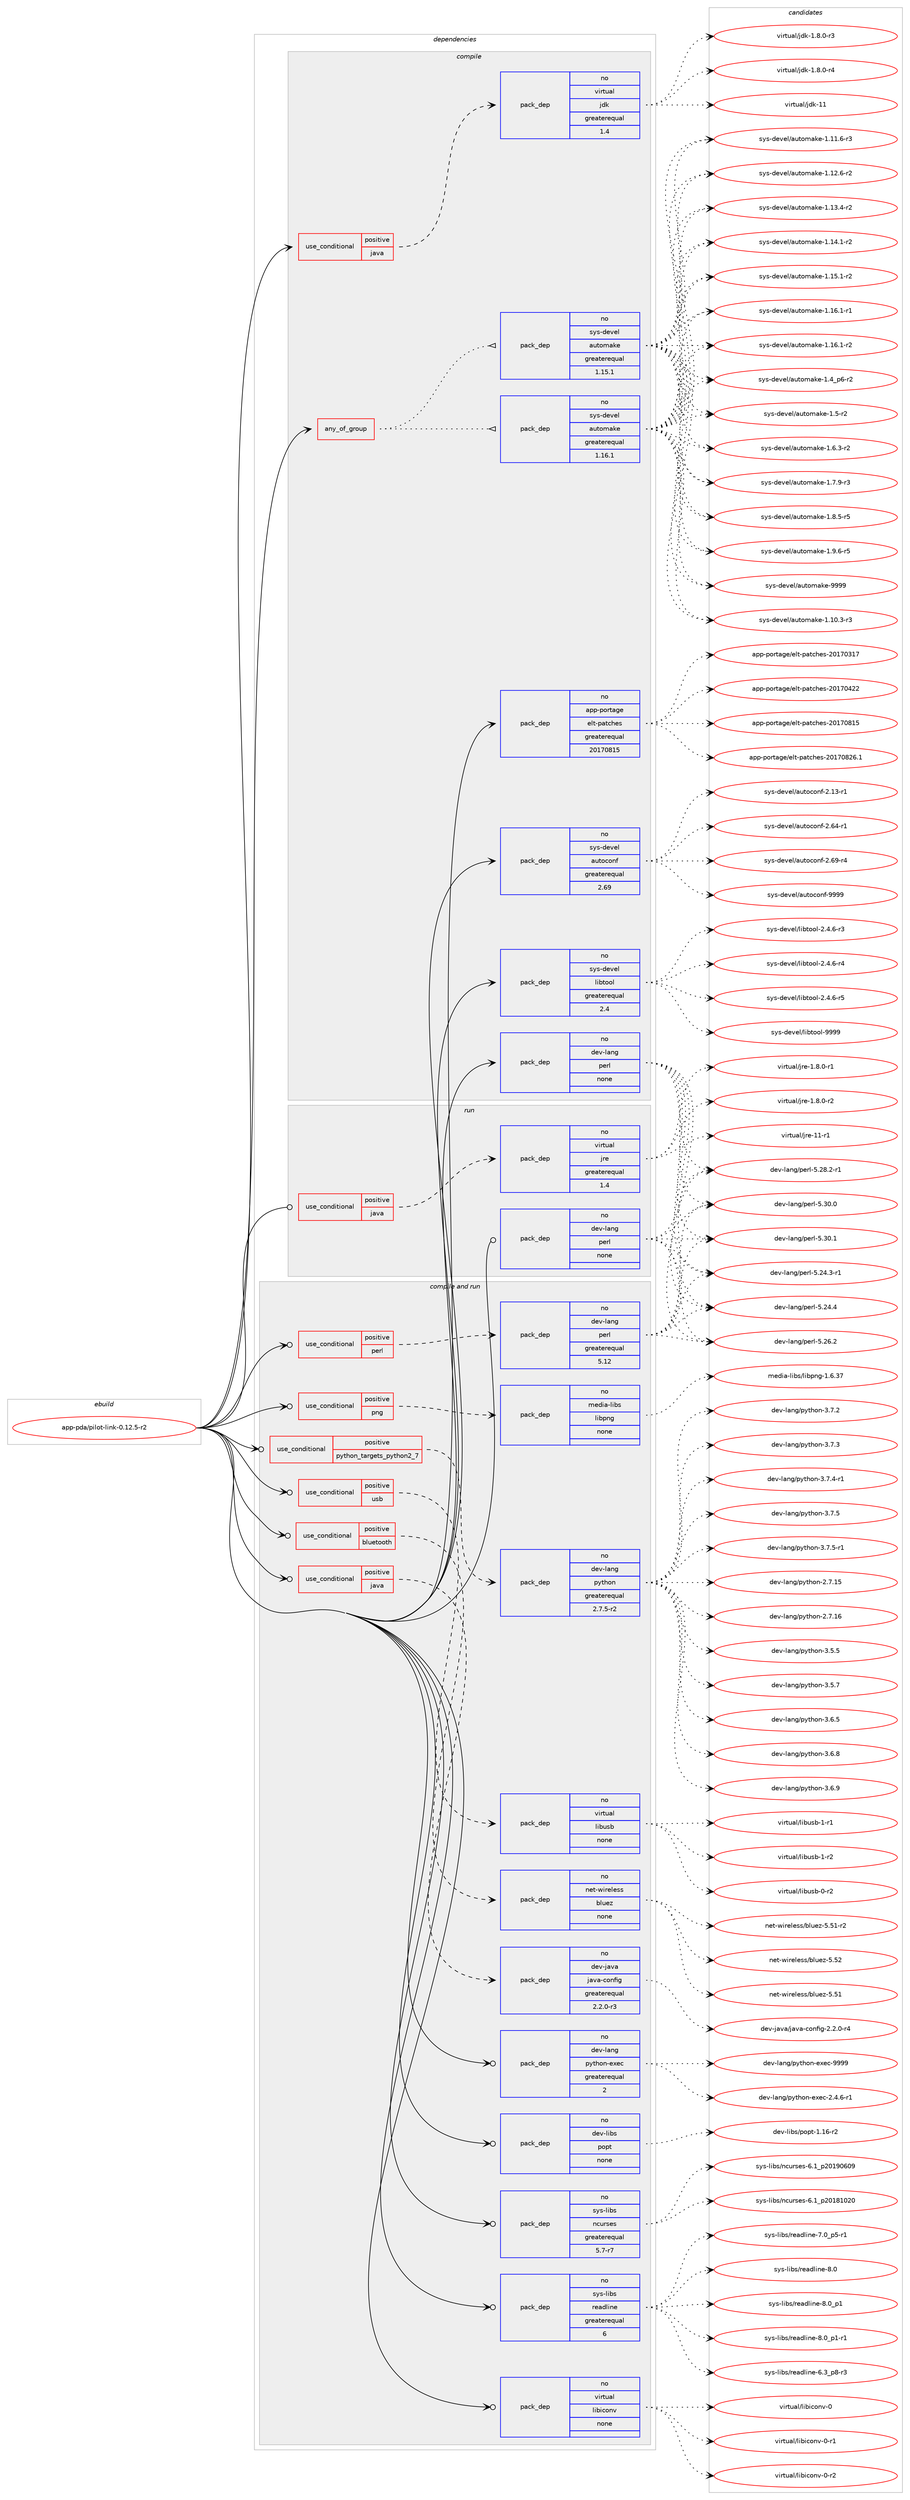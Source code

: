digraph prolog {

# *************
# Graph options
# *************

newrank=true;
concentrate=true;
compound=true;
graph [rankdir=LR,fontname=Helvetica,fontsize=10,ranksep=1.5];#, ranksep=2.5, nodesep=0.2];
edge  [arrowhead=vee];
node  [fontname=Helvetica,fontsize=10];

# **********
# The ebuild
# **********

subgraph cluster_leftcol {
color=gray;
rank=same;
label=<<i>ebuild</i>>;
id [label="app-pda/pilot-link-0.12.5-r2", color=red, width=4, href="../app-pda/pilot-link-0.12.5-r2.svg"];
}

# ****************
# The dependencies
# ****************

subgraph cluster_midcol {
color=gray;
label=<<i>dependencies</i>>;
subgraph cluster_compile {
fillcolor="#eeeeee";
style=filled;
label=<<i>compile</i>>;
subgraph any8810 {
dependency504803 [label=<<TABLE BORDER="0" CELLBORDER="1" CELLSPACING="0" CELLPADDING="4"><TR><TD CELLPADDING="10">any_of_group</TD></TR></TABLE>>, shape=none, color=red];subgraph pack375341 {
dependency504804 [label=<<TABLE BORDER="0" CELLBORDER="1" CELLSPACING="0" CELLPADDING="4" WIDTH="220"><TR><TD ROWSPAN="6" CELLPADDING="30">pack_dep</TD></TR><TR><TD WIDTH="110">no</TD></TR><TR><TD>sys-devel</TD></TR><TR><TD>automake</TD></TR><TR><TD>greaterequal</TD></TR><TR><TD>1.16.1</TD></TR></TABLE>>, shape=none, color=blue];
}
dependency504803:e -> dependency504804:w [weight=20,style="dotted",arrowhead="oinv"];
subgraph pack375342 {
dependency504805 [label=<<TABLE BORDER="0" CELLBORDER="1" CELLSPACING="0" CELLPADDING="4" WIDTH="220"><TR><TD ROWSPAN="6" CELLPADDING="30">pack_dep</TD></TR><TR><TD WIDTH="110">no</TD></TR><TR><TD>sys-devel</TD></TR><TR><TD>automake</TD></TR><TR><TD>greaterequal</TD></TR><TR><TD>1.15.1</TD></TR></TABLE>>, shape=none, color=blue];
}
dependency504803:e -> dependency504805:w [weight=20,style="dotted",arrowhead="oinv"];
}
id:e -> dependency504803:w [weight=20,style="solid",arrowhead="vee"];
subgraph cond120336 {
dependency504806 [label=<<TABLE BORDER="0" CELLBORDER="1" CELLSPACING="0" CELLPADDING="4"><TR><TD ROWSPAN="3" CELLPADDING="10">use_conditional</TD></TR><TR><TD>positive</TD></TR><TR><TD>java</TD></TR></TABLE>>, shape=none, color=red];
subgraph pack375343 {
dependency504807 [label=<<TABLE BORDER="0" CELLBORDER="1" CELLSPACING="0" CELLPADDING="4" WIDTH="220"><TR><TD ROWSPAN="6" CELLPADDING="30">pack_dep</TD></TR><TR><TD WIDTH="110">no</TD></TR><TR><TD>virtual</TD></TR><TR><TD>jdk</TD></TR><TR><TD>greaterequal</TD></TR><TR><TD>1.4</TD></TR></TABLE>>, shape=none, color=blue];
}
dependency504806:e -> dependency504807:w [weight=20,style="dashed",arrowhead="vee"];
}
id:e -> dependency504806:w [weight=20,style="solid",arrowhead="vee"];
subgraph pack375344 {
dependency504808 [label=<<TABLE BORDER="0" CELLBORDER="1" CELLSPACING="0" CELLPADDING="4" WIDTH="220"><TR><TD ROWSPAN="6" CELLPADDING="30">pack_dep</TD></TR><TR><TD WIDTH="110">no</TD></TR><TR><TD>app-portage</TD></TR><TR><TD>elt-patches</TD></TR><TR><TD>greaterequal</TD></TR><TR><TD>20170815</TD></TR></TABLE>>, shape=none, color=blue];
}
id:e -> dependency504808:w [weight=20,style="solid",arrowhead="vee"];
subgraph pack375345 {
dependency504809 [label=<<TABLE BORDER="0" CELLBORDER="1" CELLSPACING="0" CELLPADDING="4" WIDTH="220"><TR><TD ROWSPAN="6" CELLPADDING="30">pack_dep</TD></TR><TR><TD WIDTH="110">no</TD></TR><TR><TD>dev-lang</TD></TR><TR><TD>perl</TD></TR><TR><TD>none</TD></TR><TR><TD></TD></TR></TABLE>>, shape=none, color=blue];
}
id:e -> dependency504809:w [weight=20,style="solid",arrowhead="vee"];
subgraph pack375346 {
dependency504810 [label=<<TABLE BORDER="0" CELLBORDER="1" CELLSPACING="0" CELLPADDING="4" WIDTH="220"><TR><TD ROWSPAN="6" CELLPADDING="30">pack_dep</TD></TR><TR><TD WIDTH="110">no</TD></TR><TR><TD>sys-devel</TD></TR><TR><TD>autoconf</TD></TR><TR><TD>greaterequal</TD></TR><TR><TD>2.69</TD></TR></TABLE>>, shape=none, color=blue];
}
id:e -> dependency504810:w [weight=20,style="solid",arrowhead="vee"];
subgraph pack375347 {
dependency504811 [label=<<TABLE BORDER="0" CELLBORDER="1" CELLSPACING="0" CELLPADDING="4" WIDTH="220"><TR><TD ROWSPAN="6" CELLPADDING="30">pack_dep</TD></TR><TR><TD WIDTH="110">no</TD></TR><TR><TD>sys-devel</TD></TR><TR><TD>libtool</TD></TR><TR><TD>greaterequal</TD></TR><TR><TD>2.4</TD></TR></TABLE>>, shape=none, color=blue];
}
id:e -> dependency504811:w [weight=20,style="solid",arrowhead="vee"];
}
subgraph cluster_compileandrun {
fillcolor="#eeeeee";
style=filled;
label=<<i>compile and run</i>>;
subgraph cond120337 {
dependency504812 [label=<<TABLE BORDER="0" CELLBORDER="1" CELLSPACING="0" CELLPADDING="4"><TR><TD ROWSPAN="3" CELLPADDING="10">use_conditional</TD></TR><TR><TD>positive</TD></TR><TR><TD>bluetooth</TD></TR></TABLE>>, shape=none, color=red];
subgraph pack375348 {
dependency504813 [label=<<TABLE BORDER="0" CELLBORDER="1" CELLSPACING="0" CELLPADDING="4" WIDTH="220"><TR><TD ROWSPAN="6" CELLPADDING="30">pack_dep</TD></TR><TR><TD WIDTH="110">no</TD></TR><TR><TD>net-wireless</TD></TR><TR><TD>bluez</TD></TR><TR><TD>none</TD></TR><TR><TD></TD></TR></TABLE>>, shape=none, color=blue];
}
dependency504812:e -> dependency504813:w [weight=20,style="dashed",arrowhead="vee"];
}
id:e -> dependency504812:w [weight=20,style="solid",arrowhead="odotvee"];
subgraph cond120338 {
dependency504814 [label=<<TABLE BORDER="0" CELLBORDER="1" CELLSPACING="0" CELLPADDING="4"><TR><TD ROWSPAN="3" CELLPADDING="10">use_conditional</TD></TR><TR><TD>positive</TD></TR><TR><TD>java</TD></TR></TABLE>>, shape=none, color=red];
subgraph pack375349 {
dependency504815 [label=<<TABLE BORDER="0" CELLBORDER="1" CELLSPACING="0" CELLPADDING="4" WIDTH="220"><TR><TD ROWSPAN="6" CELLPADDING="30">pack_dep</TD></TR><TR><TD WIDTH="110">no</TD></TR><TR><TD>dev-java</TD></TR><TR><TD>java-config</TD></TR><TR><TD>greaterequal</TD></TR><TR><TD>2.2.0-r3</TD></TR></TABLE>>, shape=none, color=blue];
}
dependency504814:e -> dependency504815:w [weight=20,style="dashed",arrowhead="vee"];
}
id:e -> dependency504814:w [weight=20,style="solid",arrowhead="odotvee"];
subgraph cond120339 {
dependency504816 [label=<<TABLE BORDER="0" CELLBORDER="1" CELLSPACING="0" CELLPADDING="4"><TR><TD ROWSPAN="3" CELLPADDING="10">use_conditional</TD></TR><TR><TD>positive</TD></TR><TR><TD>perl</TD></TR></TABLE>>, shape=none, color=red];
subgraph pack375350 {
dependency504817 [label=<<TABLE BORDER="0" CELLBORDER="1" CELLSPACING="0" CELLPADDING="4" WIDTH="220"><TR><TD ROWSPAN="6" CELLPADDING="30">pack_dep</TD></TR><TR><TD WIDTH="110">no</TD></TR><TR><TD>dev-lang</TD></TR><TR><TD>perl</TD></TR><TR><TD>greaterequal</TD></TR><TR><TD>5.12</TD></TR></TABLE>>, shape=none, color=blue];
}
dependency504816:e -> dependency504817:w [weight=20,style="dashed",arrowhead="vee"];
}
id:e -> dependency504816:w [weight=20,style="solid",arrowhead="odotvee"];
subgraph cond120340 {
dependency504818 [label=<<TABLE BORDER="0" CELLBORDER="1" CELLSPACING="0" CELLPADDING="4"><TR><TD ROWSPAN="3" CELLPADDING="10">use_conditional</TD></TR><TR><TD>positive</TD></TR><TR><TD>png</TD></TR></TABLE>>, shape=none, color=red];
subgraph pack375351 {
dependency504819 [label=<<TABLE BORDER="0" CELLBORDER="1" CELLSPACING="0" CELLPADDING="4" WIDTH="220"><TR><TD ROWSPAN="6" CELLPADDING="30">pack_dep</TD></TR><TR><TD WIDTH="110">no</TD></TR><TR><TD>media-libs</TD></TR><TR><TD>libpng</TD></TR><TR><TD>none</TD></TR><TR><TD></TD></TR></TABLE>>, shape=none, color=blue];
}
dependency504818:e -> dependency504819:w [weight=20,style="dashed",arrowhead="vee"];
}
id:e -> dependency504818:w [weight=20,style="solid",arrowhead="odotvee"];
subgraph cond120341 {
dependency504820 [label=<<TABLE BORDER="0" CELLBORDER="1" CELLSPACING="0" CELLPADDING="4"><TR><TD ROWSPAN="3" CELLPADDING="10">use_conditional</TD></TR><TR><TD>positive</TD></TR><TR><TD>python_targets_python2_7</TD></TR></TABLE>>, shape=none, color=red];
subgraph pack375352 {
dependency504821 [label=<<TABLE BORDER="0" CELLBORDER="1" CELLSPACING="0" CELLPADDING="4" WIDTH="220"><TR><TD ROWSPAN="6" CELLPADDING="30">pack_dep</TD></TR><TR><TD WIDTH="110">no</TD></TR><TR><TD>dev-lang</TD></TR><TR><TD>python</TD></TR><TR><TD>greaterequal</TD></TR><TR><TD>2.7.5-r2</TD></TR></TABLE>>, shape=none, color=blue];
}
dependency504820:e -> dependency504821:w [weight=20,style="dashed",arrowhead="vee"];
}
id:e -> dependency504820:w [weight=20,style="solid",arrowhead="odotvee"];
subgraph cond120342 {
dependency504822 [label=<<TABLE BORDER="0" CELLBORDER="1" CELLSPACING="0" CELLPADDING="4"><TR><TD ROWSPAN="3" CELLPADDING="10">use_conditional</TD></TR><TR><TD>positive</TD></TR><TR><TD>usb</TD></TR></TABLE>>, shape=none, color=red];
subgraph pack375353 {
dependency504823 [label=<<TABLE BORDER="0" CELLBORDER="1" CELLSPACING="0" CELLPADDING="4" WIDTH="220"><TR><TD ROWSPAN="6" CELLPADDING="30">pack_dep</TD></TR><TR><TD WIDTH="110">no</TD></TR><TR><TD>virtual</TD></TR><TR><TD>libusb</TD></TR><TR><TD>none</TD></TR><TR><TD></TD></TR></TABLE>>, shape=none, color=blue];
}
dependency504822:e -> dependency504823:w [weight=20,style="dashed",arrowhead="vee"];
}
id:e -> dependency504822:w [weight=20,style="solid",arrowhead="odotvee"];
subgraph pack375354 {
dependency504824 [label=<<TABLE BORDER="0" CELLBORDER="1" CELLSPACING="0" CELLPADDING="4" WIDTH="220"><TR><TD ROWSPAN="6" CELLPADDING="30">pack_dep</TD></TR><TR><TD WIDTH="110">no</TD></TR><TR><TD>dev-lang</TD></TR><TR><TD>python-exec</TD></TR><TR><TD>greaterequal</TD></TR><TR><TD>2</TD></TR></TABLE>>, shape=none, color=blue];
}
id:e -> dependency504824:w [weight=20,style="solid",arrowhead="odotvee"];
subgraph pack375355 {
dependency504825 [label=<<TABLE BORDER="0" CELLBORDER="1" CELLSPACING="0" CELLPADDING="4" WIDTH="220"><TR><TD ROWSPAN="6" CELLPADDING="30">pack_dep</TD></TR><TR><TD WIDTH="110">no</TD></TR><TR><TD>dev-libs</TD></TR><TR><TD>popt</TD></TR><TR><TD>none</TD></TR><TR><TD></TD></TR></TABLE>>, shape=none, color=blue];
}
id:e -> dependency504825:w [weight=20,style="solid",arrowhead="odotvee"];
subgraph pack375356 {
dependency504826 [label=<<TABLE BORDER="0" CELLBORDER="1" CELLSPACING="0" CELLPADDING="4" WIDTH="220"><TR><TD ROWSPAN="6" CELLPADDING="30">pack_dep</TD></TR><TR><TD WIDTH="110">no</TD></TR><TR><TD>sys-libs</TD></TR><TR><TD>ncurses</TD></TR><TR><TD>greaterequal</TD></TR><TR><TD>5.7-r7</TD></TR></TABLE>>, shape=none, color=blue];
}
id:e -> dependency504826:w [weight=20,style="solid",arrowhead="odotvee"];
subgraph pack375357 {
dependency504827 [label=<<TABLE BORDER="0" CELLBORDER="1" CELLSPACING="0" CELLPADDING="4" WIDTH="220"><TR><TD ROWSPAN="6" CELLPADDING="30">pack_dep</TD></TR><TR><TD WIDTH="110">no</TD></TR><TR><TD>sys-libs</TD></TR><TR><TD>readline</TD></TR><TR><TD>greaterequal</TD></TR><TR><TD>6</TD></TR></TABLE>>, shape=none, color=blue];
}
id:e -> dependency504827:w [weight=20,style="solid",arrowhead="odotvee"];
subgraph pack375358 {
dependency504828 [label=<<TABLE BORDER="0" CELLBORDER="1" CELLSPACING="0" CELLPADDING="4" WIDTH="220"><TR><TD ROWSPAN="6" CELLPADDING="30">pack_dep</TD></TR><TR><TD WIDTH="110">no</TD></TR><TR><TD>virtual</TD></TR><TR><TD>libiconv</TD></TR><TR><TD>none</TD></TR><TR><TD></TD></TR></TABLE>>, shape=none, color=blue];
}
id:e -> dependency504828:w [weight=20,style="solid",arrowhead="odotvee"];
}
subgraph cluster_run {
fillcolor="#eeeeee";
style=filled;
label=<<i>run</i>>;
subgraph cond120343 {
dependency504829 [label=<<TABLE BORDER="0" CELLBORDER="1" CELLSPACING="0" CELLPADDING="4"><TR><TD ROWSPAN="3" CELLPADDING="10">use_conditional</TD></TR><TR><TD>positive</TD></TR><TR><TD>java</TD></TR></TABLE>>, shape=none, color=red];
subgraph pack375359 {
dependency504830 [label=<<TABLE BORDER="0" CELLBORDER="1" CELLSPACING="0" CELLPADDING="4" WIDTH="220"><TR><TD ROWSPAN="6" CELLPADDING="30">pack_dep</TD></TR><TR><TD WIDTH="110">no</TD></TR><TR><TD>virtual</TD></TR><TR><TD>jre</TD></TR><TR><TD>greaterequal</TD></TR><TR><TD>1.4</TD></TR></TABLE>>, shape=none, color=blue];
}
dependency504829:e -> dependency504830:w [weight=20,style="dashed",arrowhead="vee"];
}
id:e -> dependency504829:w [weight=20,style="solid",arrowhead="odot"];
subgraph pack375360 {
dependency504831 [label=<<TABLE BORDER="0" CELLBORDER="1" CELLSPACING="0" CELLPADDING="4" WIDTH="220"><TR><TD ROWSPAN="6" CELLPADDING="30">pack_dep</TD></TR><TR><TD WIDTH="110">no</TD></TR><TR><TD>dev-lang</TD></TR><TR><TD>perl</TD></TR><TR><TD>none</TD></TR><TR><TD></TD></TR></TABLE>>, shape=none, color=blue];
}
id:e -> dependency504831:w [weight=20,style="solid",arrowhead="odot"];
}
}

# **************
# The candidates
# **************

subgraph cluster_choices {
rank=same;
color=gray;
label=<<i>candidates</i>>;

subgraph choice375341 {
color=black;
nodesep=1;
choice11512111545100101118101108479711711611110997107101454946494846514511451 [label="sys-devel/automake-1.10.3-r3", color=red, width=4,href="../sys-devel/automake-1.10.3-r3.svg"];
choice11512111545100101118101108479711711611110997107101454946494946544511451 [label="sys-devel/automake-1.11.6-r3", color=red, width=4,href="../sys-devel/automake-1.11.6-r3.svg"];
choice11512111545100101118101108479711711611110997107101454946495046544511450 [label="sys-devel/automake-1.12.6-r2", color=red, width=4,href="../sys-devel/automake-1.12.6-r2.svg"];
choice11512111545100101118101108479711711611110997107101454946495146524511450 [label="sys-devel/automake-1.13.4-r2", color=red, width=4,href="../sys-devel/automake-1.13.4-r2.svg"];
choice11512111545100101118101108479711711611110997107101454946495246494511450 [label="sys-devel/automake-1.14.1-r2", color=red, width=4,href="../sys-devel/automake-1.14.1-r2.svg"];
choice11512111545100101118101108479711711611110997107101454946495346494511450 [label="sys-devel/automake-1.15.1-r2", color=red, width=4,href="../sys-devel/automake-1.15.1-r2.svg"];
choice11512111545100101118101108479711711611110997107101454946495446494511449 [label="sys-devel/automake-1.16.1-r1", color=red, width=4,href="../sys-devel/automake-1.16.1-r1.svg"];
choice11512111545100101118101108479711711611110997107101454946495446494511450 [label="sys-devel/automake-1.16.1-r2", color=red, width=4,href="../sys-devel/automake-1.16.1-r2.svg"];
choice115121115451001011181011084797117116111109971071014549465295112544511450 [label="sys-devel/automake-1.4_p6-r2", color=red, width=4,href="../sys-devel/automake-1.4_p6-r2.svg"];
choice11512111545100101118101108479711711611110997107101454946534511450 [label="sys-devel/automake-1.5-r2", color=red, width=4,href="../sys-devel/automake-1.5-r2.svg"];
choice115121115451001011181011084797117116111109971071014549465446514511450 [label="sys-devel/automake-1.6.3-r2", color=red, width=4,href="../sys-devel/automake-1.6.3-r2.svg"];
choice115121115451001011181011084797117116111109971071014549465546574511451 [label="sys-devel/automake-1.7.9-r3", color=red, width=4,href="../sys-devel/automake-1.7.9-r3.svg"];
choice115121115451001011181011084797117116111109971071014549465646534511453 [label="sys-devel/automake-1.8.5-r5", color=red, width=4,href="../sys-devel/automake-1.8.5-r5.svg"];
choice115121115451001011181011084797117116111109971071014549465746544511453 [label="sys-devel/automake-1.9.6-r5", color=red, width=4,href="../sys-devel/automake-1.9.6-r5.svg"];
choice115121115451001011181011084797117116111109971071014557575757 [label="sys-devel/automake-9999", color=red, width=4,href="../sys-devel/automake-9999.svg"];
dependency504804:e -> choice11512111545100101118101108479711711611110997107101454946494846514511451:w [style=dotted,weight="100"];
dependency504804:e -> choice11512111545100101118101108479711711611110997107101454946494946544511451:w [style=dotted,weight="100"];
dependency504804:e -> choice11512111545100101118101108479711711611110997107101454946495046544511450:w [style=dotted,weight="100"];
dependency504804:e -> choice11512111545100101118101108479711711611110997107101454946495146524511450:w [style=dotted,weight="100"];
dependency504804:e -> choice11512111545100101118101108479711711611110997107101454946495246494511450:w [style=dotted,weight="100"];
dependency504804:e -> choice11512111545100101118101108479711711611110997107101454946495346494511450:w [style=dotted,weight="100"];
dependency504804:e -> choice11512111545100101118101108479711711611110997107101454946495446494511449:w [style=dotted,weight="100"];
dependency504804:e -> choice11512111545100101118101108479711711611110997107101454946495446494511450:w [style=dotted,weight="100"];
dependency504804:e -> choice115121115451001011181011084797117116111109971071014549465295112544511450:w [style=dotted,weight="100"];
dependency504804:e -> choice11512111545100101118101108479711711611110997107101454946534511450:w [style=dotted,weight="100"];
dependency504804:e -> choice115121115451001011181011084797117116111109971071014549465446514511450:w [style=dotted,weight="100"];
dependency504804:e -> choice115121115451001011181011084797117116111109971071014549465546574511451:w [style=dotted,weight="100"];
dependency504804:e -> choice115121115451001011181011084797117116111109971071014549465646534511453:w [style=dotted,weight="100"];
dependency504804:e -> choice115121115451001011181011084797117116111109971071014549465746544511453:w [style=dotted,weight="100"];
dependency504804:e -> choice115121115451001011181011084797117116111109971071014557575757:w [style=dotted,weight="100"];
}
subgraph choice375342 {
color=black;
nodesep=1;
choice11512111545100101118101108479711711611110997107101454946494846514511451 [label="sys-devel/automake-1.10.3-r3", color=red, width=4,href="../sys-devel/automake-1.10.3-r3.svg"];
choice11512111545100101118101108479711711611110997107101454946494946544511451 [label="sys-devel/automake-1.11.6-r3", color=red, width=4,href="../sys-devel/automake-1.11.6-r3.svg"];
choice11512111545100101118101108479711711611110997107101454946495046544511450 [label="sys-devel/automake-1.12.6-r2", color=red, width=4,href="../sys-devel/automake-1.12.6-r2.svg"];
choice11512111545100101118101108479711711611110997107101454946495146524511450 [label="sys-devel/automake-1.13.4-r2", color=red, width=4,href="../sys-devel/automake-1.13.4-r2.svg"];
choice11512111545100101118101108479711711611110997107101454946495246494511450 [label="sys-devel/automake-1.14.1-r2", color=red, width=4,href="../sys-devel/automake-1.14.1-r2.svg"];
choice11512111545100101118101108479711711611110997107101454946495346494511450 [label="sys-devel/automake-1.15.1-r2", color=red, width=4,href="../sys-devel/automake-1.15.1-r2.svg"];
choice11512111545100101118101108479711711611110997107101454946495446494511449 [label="sys-devel/automake-1.16.1-r1", color=red, width=4,href="../sys-devel/automake-1.16.1-r1.svg"];
choice11512111545100101118101108479711711611110997107101454946495446494511450 [label="sys-devel/automake-1.16.1-r2", color=red, width=4,href="../sys-devel/automake-1.16.1-r2.svg"];
choice115121115451001011181011084797117116111109971071014549465295112544511450 [label="sys-devel/automake-1.4_p6-r2", color=red, width=4,href="../sys-devel/automake-1.4_p6-r2.svg"];
choice11512111545100101118101108479711711611110997107101454946534511450 [label="sys-devel/automake-1.5-r2", color=red, width=4,href="../sys-devel/automake-1.5-r2.svg"];
choice115121115451001011181011084797117116111109971071014549465446514511450 [label="sys-devel/automake-1.6.3-r2", color=red, width=4,href="../sys-devel/automake-1.6.3-r2.svg"];
choice115121115451001011181011084797117116111109971071014549465546574511451 [label="sys-devel/automake-1.7.9-r3", color=red, width=4,href="../sys-devel/automake-1.7.9-r3.svg"];
choice115121115451001011181011084797117116111109971071014549465646534511453 [label="sys-devel/automake-1.8.5-r5", color=red, width=4,href="../sys-devel/automake-1.8.5-r5.svg"];
choice115121115451001011181011084797117116111109971071014549465746544511453 [label="sys-devel/automake-1.9.6-r5", color=red, width=4,href="../sys-devel/automake-1.9.6-r5.svg"];
choice115121115451001011181011084797117116111109971071014557575757 [label="sys-devel/automake-9999", color=red, width=4,href="../sys-devel/automake-9999.svg"];
dependency504805:e -> choice11512111545100101118101108479711711611110997107101454946494846514511451:w [style=dotted,weight="100"];
dependency504805:e -> choice11512111545100101118101108479711711611110997107101454946494946544511451:w [style=dotted,weight="100"];
dependency504805:e -> choice11512111545100101118101108479711711611110997107101454946495046544511450:w [style=dotted,weight="100"];
dependency504805:e -> choice11512111545100101118101108479711711611110997107101454946495146524511450:w [style=dotted,weight="100"];
dependency504805:e -> choice11512111545100101118101108479711711611110997107101454946495246494511450:w [style=dotted,weight="100"];
dependency504805:e -> choice11512111545100101118101108479711711611110997107101454946495346494511450:w [style=dotted,weight="100"];
dependency504805:e -> choice11512111545100101118101108479711711611110997107101454946495446494511449:w [style=dotted,weight="100"];
dependency504805:e -> choice11512111545100101118101108479711711611110997107101454946495446494511450:w [style=dotted,weight="100"];
dependency504805:e -> choice115121115451001011181011084797117116111109971071014549465295112544511450:w [style=dotted,weight="100"];
dependency504805:e -> choice11512111545100101118101108479711711611110997107101454946534511450:w [style=dotted,weight="100"];
dependency504805:e -> choice115121115451001011181011084797117116111109971071014549465446514511450:w [style=dotted,weight="100"];
dependency504805:e -> choice115121115451001011181011084797117116111109971071014549465546574511451:w [style=dotted,weight="100"];
dependency504805:e -> choice115121115451001011181011084797117116111109971071014549465646534511453:w [style=dotted,weight="100"];
dependency504805:e -> choice115121115451001011181011084797117116111109971071014549465746544511453:w [style=dotted,weight="100"];
dependency504805:e -> choice115121115451001011181011084797117116111109971071014557575757:w [style=dotted,weight="100"];
}
subgraph choice375343 {
color=black;
nodesep=1;
choice11810511411611797108471061001074549465646484511451 [label="virtual/jdk-1.8.0-r3", color=red, width=4,href="../virtual/jdk-1.8.0-r3.svg"];
choice11810511411611797108471061001074549465646484511452 [label="virtual/jdk-1.8.0-r4", color=red, width=4,href="../virtual/jdk-1.8.0-r4.svg"];
choice1181051141161179710847106100107454949 [label="virtual/jdk-11", color=red, width=4,href="../virtual/jdk-11.svg"];
dependency504807:e -> choice11810511411611797108471061001074549465646484511451:w [style=dotted,weight="100"];
dependency504807:e -> choice11810511411611797108471061001074549465646484511452:w [style=dotted,weight="100"];
dependency504807:e -> choice1181051141161179710847106100107454949:w [style=dotted,weight="100"];
}
subgraph choice375344 {
color=black;
nodesep=1;
choice97112112451121111141169710310147101108116451129711699104101115455048495548514955 [label="app-portage/elt-patches-20170317", color=red, width=4,href="../app-portage/elt-patches-20170317.svg"];
choice97112112451121111141169710310147101108116451129711699104101115455048495548525050 [label="app-portage/elt-patches-20170422", color=red, width=4,href="../app-portage/elt-patches-20170422.svg"];
choice97112112451121111141169710310147101108116451129711699104101115455048495548564953 [label="app-portage/elt-patches-20170815", color=red, width=4,href="../app-portage/elt-patches-20170815.svg"];
choice971121124511211111411697103101471011081164511297116991041011154550484955485650544649 [label="app-portage/elt-patches-20170826.1", color=red, width=4,href="../app-portage/elt-patches-20170826.1.svg"];
dependency504808:e -> choice97112112451121111141169710310147101108116451129711699104101115455048495548514955:w [style=dotted,weight="100"];
dependency504808:e -> choice97112112451121111141169710310147101108116451129711699104101115455048495548525050:w [style=dotted,weight="100"];
dependency504808:e -> choice97112112451121111141169710310147101108116451129711699104101115455048495548564953:w [style=dotted,weight="100"];
dependency504808:e -> choice971121124511211111411697103101471011081164511297116991041011154550484955485650544649:w [style=dotted,weight="100"];
}
subgraph choice375345 {
color=black;
nodesep=1;
choice100101118451089711010347112101114108455346505246514511449 [label="dev-lang/perl-5.24.3-r1", color=red, width=4,href="../dev-lang/perl-5.24.3-r1.svg"];
choice10010111845108971101034711210111410845534650524652 [label="dev-lang/perl-5.24.4", color=red, width=4,href="../dev-lang/perl-5.24.4.svg"];
choice10010111845108971101034711210111410845534650544650 [label="dev-lang/perl-5.26.2", color=red, width=4,href="../dev-lang/perl-5.26.2.svg"];
choice100101118451089711010347112101114108455346505646504511449 [label="dev-lang/perl-5.28.2-r1", color=red, width=4,href="../dev-lang/perl-5.28.2-r1.svg"];
choice10010111845108971101034711210111410845534651484648 [label="dev-lang/perl-5.30.0", color=red, width=4,href="../dev-lang/perl-5.30.0.svg"];
choice10010111845108971101034711210111410845534651484649 [label="dev-lang/perl-5.30.1", color=red, width=4,href="../dev-lang/perl-5.30.1.svg"];
dependency504809:e -> choice100101118451089711010347112101114108455346505246514511449:w [style=dotted,weight="100"];
dependency504809:e -> choice10010111845108971101034711210111410845534650524652:w [style=dotted,weight="100"];
dependency504809:e -> choice10010111845108971101034711210111410845534650544650:w [style=dotted,weight="100"];
dependency504809:e -> choice100101118451089711010347112101114108455346505646504511449:w [style=dotted,weight="100"];
dependency504809:e -> choice10010111845108971101034711210111410845534651484648:w [style=dotted,weight="100"];
dependency504809:e -> choice10010111845108971101034711210111410845534651484649:w [style=dotted,weight="100"];
}
subgraph choice375346 {
color=black;
nodesep=1;
choice1151211154510010111810110847971171161119911111010245504649514511449 [label="sys-devel/autoconf-2.13-r1", color=red, width=4,href="../sys-devel/autoconf-2.13-r1.svg"];
choice1151211154510010111810110847971171161119911111010245504654524511449 [label="sys-devel/autoconf-2.64-r1", color=red, width=4,href="../sys-devel/autoconf-2.64-r1.svg"];
choice1151211154510010111810110847971171161119911111010245504654574511452 [label="sys-devel/autoconf-2.69-r4", color=red, width=4,href="../sys-devel/autoconf-2.69-r4.svg"];
choice115121115451001011181011084797117116111991111101024557575757 [label="sys-devel/autoconf-9999", color=red, width=4,href="../sys-devel/autoconf-9999.svg"];
dependency504810:e -> choice1151211154510010111810110847971171161119911111010245504649514511449:w [style=dotted,weight="100"];
dependency504810:e -> choice1151211154510010111810110847971171161119911111010245504654524511449:w [style=dotted,weight="100"];
dependency504810:e -> choice1151211154510010111810110847971171161119911111010245504654574511452:w [style=dotted,weight="100"];
dependency504810:e -> choice115121115451001011181011084797117116111991111101024557575757:w [style=dotted,weight="100"];
}
subgraph choice375347 {
color=black;
nodesep=1;
choice1151211154510010111810110847108105981161111111084550465246544511451 [label="sys-devel/libtool-2.4.6-r3", color=red, width=4,href="../sys-devel/libtool-2.4.6-r3.svg"];
choice1151211154510010111810110847108105981161111111084550465246544511452 [label="sys-devel/libtool-2.4.6-r4", color=red, width=4,href="../sys-devel/libtool-2.4.6-r4.svg"];
choice1151211154510010111810110847108105981161111111084550465246544511453 [label="sys-devel/libtool-2.4.6-r5", color=red, width=4,href="../sys-devel/libtool-2.4.6-r5.svg"];
choice1151211154510010111810110847108105981161111111084557575757 [label="sys-devel/libtool-9999", color=red, width=4,href="../sys-devel/libtool-9999.svg"];
dependency504811:e -> choice1151211154510010111810110847108105981161111111084550465246544511451:w [style=dotted,weight="100"];
dependency504811:e -> choice1151211154510010111810110847108105981161111111084550465246544511452:w [style=dotted,weight="100"];
dependency504811:e -> choice1151211154510010111810110847108105981161111111084550465246544511453:w [style=dotted,weight="100"];
dependency504811:e -> choice1151211154510010111810110847108105981161111111084557575757:w [style=dotted,weight="100"];
}
subgraph choice375348 {
color=black;
nodesep=1;
choice1101011164511910511410110810111511547981081171011224553465349 [label="net-wireless/bluez-5.51", color=red, width=4,href="../net-wireless/bluez-5.51.svg"];
choice11010111645119105114101108101115115479810811710112245534653494511450 [label="net-wireless/bluez-5.51-r2", color=red, width=4,href="../net-wireless/bluez-5.51-r2.svg"];
choice1101011164511910511410110810111511547981081171011224553465350 [label="net-wireless/bluez-5.52", color=red, width=4,href="../net-wireless/bluez-5.52.svg"];
dependency504813:e -> choice1101011164511910511410110810111511547981081171011224553465349:w [style=dotted,weight="100"];
dependency504813:e -> choice11010111645119105114101108101115115479810811710112245534653494511450:w [style=dotted,weight="100"];
dependency504813:e -> choice1101011164511910511410110810111511547981081171011224553465350:w [style=dotted,weight="100"];
}
subgraph choice375349 {
color=black;
nodesep=1;
choice10010111845106971189747106971189745991111101021051034550465046484511452 [label="dev-java/java-config-2.2.0-r4", color=red, width=4,href="../dev-java/java-config-2.2.0-r4.svg"];
dependency504815:e -> choice10010111845106971189747106971189745991111101021051034550465046484511452:w [style=dotted,weight="100"];
}
subgraph choice375350 {
color=black;
nodesep=1;
choice100101118451089711010347112101114108455346505246514511449 [label="dev-lang/perl-5.24.3-r1", color=red, width=4,href="../dev-lang/perl-5.24.3-r1.svg"];
choice10010111845108971101034711210111410845534650524652 [label="dev-lang/perl-5.24.4", color=red, width=4,href="../dev-lang/perl-5.24.4.svg"];
choice10010111845108971101034711210111410845534650544650 [label="dev-lang/perl-5.26.2", color=red, width=4,href="../dev-lang/perl-5.26.2.svg"];
choice100101118451089711010347112101114108455346505646504511449 [label="dev-lang/perl-5.28.2-r1", color=red, width=4,href="../dev-lang/perl-5.28.2-r1.svg"];
choice10010111845108971101034711210111410845534651484648 [label="dev-lang/perl-5.30.0", color=red, width=4,href="../dev-lang/perl-5.30.0.svg"];
choice10010111845108971101034711210111410845534651484649 [label="dev-lang/perl-5.30.1", color=red, width=4,href="../dev-lang/perl-5.30.1.svg"];
dependency504817:e -> choice100101118451089711010347112101114108455346505246514511449:w [style=dotted,weight="100"];
dependency504817:e -> choice10010111845108971101034711210111410845534650524652:w [style=dotted,weight="100"];
dependency504817:e -> choice10010111845108971101034711210111410845534650544650:w [style=dotted,weight="100"];
dependency504817:e -> choice100101118451089711010347112101114108455346505646504511449:w [style=dotted,weight="100"];
dependency504817:e -> choice10010111845108971101034711210111410845534651484648:w [style=dotted,weight="100"];
dependency504817:e -> choice10010111845108971101034711210111410845534651484649:w [style=dotted,weight="100"];
}
subgraph choice375351 {
color=black;
nodesep=1;
choice109101100105974510810598115471081059811211010345494654465155 [label="media-libs/libpng-1.6.37", color=red, width=4,href="../media-libs/libpng-1.6.37.svg"];
dependency504819:e -> choice109101100105974510810598115471081059811211010345494654465155:w [style=dotted,weight="100"];
}
subgraph choice375352 {
color=black;
nodesep=1;
choice10010111845108971101034711212111610411111045504655464953 [label="dev-lang/python-2.7.15", color=red, width=4,href="../dev-lang/python-2.7.15.svg"];
choice10010111845108971101034711212111610411111045504655464954 [label="dev-lang/python-2.7.16", color=red, width=4,href="../dev-lang/python-2.7.16.svg"];
choice100101118451089711010347112121116104111110455146534653 [label="dev-lang/python-3.5.5", color=red, width=4,href="../dev-lang/python-3.5.5.svg"];
choice100101118451089711010347112121116104111110455146534655 [label="dev-lang/python-3.5.7", color=red, width=4,href="../dev-lang/python-3.5.7.svg"];
choice100101118451089711010347112121116104111110455146544653 [label="dev-lang/python-3.6.5", color=red, width=4,href="../dev-lang/python-3.6.5.svg"];
choice100101118451089711010347112121116104111110455146544656 [label="dev-lang/python-3.6.8", color=red, width=4,href="../dev-lang/python-3.6.8.svg"];
choice100101118451089711010347112121116104111110455146544657 [label="dev-lang/python-3.6.9", color=red, width=4,href="../dev-lang/python-3.6.9.svg"];
choice100101118451089711010347112121116104111110455146554650 [label="dev-lang/python-3.7.2", color=red, width=4,href="../dev-lang/python-3.7.2.svg"];
choice100101118451089711010347112121116104111110455146554651 [label="dev-lang/python-3.7.3", color=red, width=4,href="../dev-lang/python-3.7.3.svg"];
choice1001011184510897110103471121211161041111104551465546524511449 [label="dev-lang/python-3.7.4-r1", color=red, width=4,href="../dev-lang/python-3.7.4-r1.svg"];
choice100101118451089711010347112121116104111110455146554653 [label="dev-lang/python-3.7.5", color=red, width=4,href="../dev-lang/python-3.7.5.svg"];
choice1001011184510897110103471121211161041111104551465546534511449 [label="dev-lang/python-3.7.5-r1", color=red, width=4,href="../dev-lang/python-3.7.5-r1.svg"];
dependency504821:e -> choice10010111845108971101034711212111610411111045504655464953:w [style=dotted,weight="100"];
dependency504821:e -> choice10010111845108971101034711212111610411111045504655464954:w [style=dotted,weight="100"];
dependency504821:e -> choice100101118451089711010347112121116104111110455146534653:w [style=dotted,weight="100"];
dependency504821:e -> choice100101118451089711010347112121116104111110455146534655:w [style=dotted,weight="100"];
dependency504821:e -> choice100101118451089711010347112121116104111110455146544653:w [style=dotted,weight="100"];
dependency504821:e -> choice100101118451089711010347112121116104111110455146544656:w [style=dotted,weight="100"];
dependency504821:e -> choice100101118451089711010347112121116104111110455146544657:w [style=dotted,weight="100"];
dependency504821:e -> choice100101118451089711010347112121116104111110455146554650:w [style=dotted,weight="100"];
dependency504821:e -> choice100101118451089711010347112121116104111110455146554651:w [style=dotted,weight="100"];
dependency504821:e -> choice1001011184510897110103471121211161041111104551465546524511449:w [style=dotted,weight="100"];
dependency504821:e -> choice100101118451089711010347112121116104111110455146554653:w [style=dotted,weight="100"];
dependency504821:e -> choice1001011184510897110103471121211161041111104551465546534511449:w [style=dotted,weight="100"];
}
subgraph choice375353 {
color=black;
nodesep=1;
choice1181051141161179710847108105981171159845484511450 [label="virtual/libusb-0-r2", color=red, width=4,href="../virtual/libusb-0-r2.svg"];
choice1181051141161179710847108105981171159845494511449 [label="virtual/libusb-1-r1", color=red, width=4,href="../virtual/libusb-1-r1.svg"];
choice1181051141161179710847108105981171159845494511450 [label="virtual/libusb-1-r2", color=red, width=4,href="../virtual/libusb-1-r2.svg"];
dependency504823:e -> choice1181051141161179710847108105981171159845484511450:w [style=dotted,weight="100"];
dependency504823:e -> choice1181051141161179710847108105981171159845494511449:w [style=dotted,weight="100"];
dependency504823:e -> choice1181051141161179710847108105981171159845494511450:w [style=dotted,weight="100"];
}
subgraph choice375354 {
color=black;
nodesep=1;
choice10010111845108971101034711212111610411111045101120101994550465246544511449 [label="dev-lang/python-exec-2.4.6-r1", color=red, width=4,href="../dev-lang/python-exec-2.4.6-r1.svg"];
choice10010111845108971101034711212111610411111045101120101994557575757 [label="dev-lang/python-exec-9999", color=red, width=4,href="../dev-lang/python-exec-9999.svg"];
dependency504824:e -> choice10010111845108971101034711212111610411111045101120101994550465246544511449:w [style=dotted,weight="100"];
dependency504824:e -> choice10010111845108971101034711212111610411111045101120101994557575757:w [style=dotted,weight="100"];
}
subgraph choice375355 {
color=black;
nodesep=1;
choice10010111845108105981154711211111211645494649544511450 [label="dev-libs/popt-1.16-r2", color=red, width=4,href="../dev-libs/popt-1.16-r2.svg"];
dependency504825:e -> choice10010111845108105981154711211111211645494649544511450:w [style=dotted,weight="100"];
}
subgraph choice375356 {
color=black;
nodesep=1;
choice1151211154510810598115471109911711411510111545544649951125048495649485048 [label="sys-libs/ncurses-6.1_p20181020", color=red, width=4,href="../sys-libs/ncurses-6.1_p20181020.svg"];
choice1151211154510810598115471109911711411510111545544649951125048495748544857 [label="sys-libs/ncurses-6.1_p20190609", color=red, width=4,href="../sys-libs/ncurses-6.1_p20190609.svg"];
dependency504826:e -> choice1151211154510810598115471109911711411510111545544649951125048495649485048:w [style=dotted,weight="100"];
dependency504826:e -> choice1151211154510810598115471109911711411510111545544649951125048495748544857:w [style=dotted,weight="100"];
}
subgraph choice375357 {
color=black;
nodesep=1;
choice115121115451081059811547114101971001081051101014554465195112564511451 [label="sys-libs/readline-6.3_p8-r3", color=red, width=4,href="../sys-libs/readline-6.3_p8-r3.svg"];
choice115121115451081059811547114101971001081051101014555464895112534511449 [label="sys-libs/readline-7.0_p5-r1", color=red, width=4,href="../sys-libs/readline-7.0_p5-r1.svg"];
choice1151211154510810598115471141019710010810511010145564648 [label="sys-libs/readline-8.0", color=red, width=4,href="../sys-libs/readline-8.0.svg"];
choice11512111545108105981154711410197100108105110101455646489511249 [label="sys-libs/readline-8.0_p1", color=red, width=4,href="../sys-libs/readline-8.0_p1.svg"];
choice115121115451081059811547114101971001081051101014556464895112494511449 [label="sys-libs/readline-8.0_p1-r1", color=red, width=4,href="../sys-libs/readline-8.0_p1-r1.svg"];
dependency504827:e -> choice115121115451081059811547114101971001081051101014554465195112564511451:w [style=dotted,weight="100"];
dependency504827:e -> choice115121115451081059811547114101971001081051101014555464895112534511449:w [style=dotted,weight="100"];
dependency504827:e -> choice1151211154510810598115471141019710010810511010145564648:w [style=dotted,weight="100"];
dependency504827:e -> choice11512111545108105981154711410197100108105110101455646489511249:w [style=dotted,weight="100"];
dependency504827:e -> choice115121115451081059811547114101971001081051101014556464895112494511449:w [style=dotted,weight="100"];
}
subgraph choice375358 {
color=black;
nodesep=1;
choice118105114116117971084710810598105991111101184548 [label="virtual/libiconv-0", color=red, width=4,href="../virtual/libiconv-0.svg"];
choice1181051141161179710847108105981059911111011845484511449 [label="virtual/libiconv-0-r1", color=red, width=4,href="../virtual/libiconv-0-r1.svg"];
choice1181051141161179710847108105981059911111011845484511450 [label="virtual/libiconv-0-r2", color=red, width=4,href="../virtual/libiconv-0-r2.svg"];
dependency504828:e -> choice118105114116117971084710810598105991111101184548:w [style=dotted,weight="100"];
dependency504828:e -> choice1181051141161179710847108105981059911111011845484511449:w [style=dotted,weight="100"];
dependency504828:e -> choice1181051141161179710847108105981059911111011845484511450:w [style=dotted,weight="100"];
}
subgraph choice375359 {
color=black;
nodesep=1;
choice11810511411611797108471061141014549465646484511449 [label="virtual/jre-1.8.0-r1", color=red, width=4,href="../virtual/jre-1.8.0-r1.svg"];
choice11810511411611797108471061141014549465646484511450 [label="virtual/jre-1.8.0-r2", color=red, width=4,href="../virtual/jre-1.8.0-r2.svg"];
choice11810511411611797108471061141014549494511449 [label="virtual/jre-11-r1", color=red, width=4,href="../virtual/jre-11-r1.svg"];
dependency504830:e -> choice11810511411611797108471061141014549465646484511449:w [style=dotted,weight="100"];
dependency504830:e -> choice11810511411611797108471061141014549465646484511450:w [style=dotted,weight="100"];
dependency504830:e -> choice11810511411611797108471061141014549494511449:w [style=dotted,weight="100"];
}
subgraph choice375360 {
color=black;
nodesep=1;
choice100101118451089711010347112101114108455346505246514511449 [label="dev-lang/perl-5.24.3-r1", color=red, width=4,href="../dev-lang/perl-5.24.3-r1.svg"];
choice10010111845108971101034711210111410845534650524652 [label="dev-lang/perl-5.24.4", color=red, width=4,href="../dev-lang/perl-5.24.4.svg"];
choice10010111845108971101034711210111410845534650544650 [label="dev-lang/perl-5.26.2", color=red, width=4,href="../dev-lang/perl-5.26.2.svg"];
choice100101118451089711010347112101114108455346505646504511449 [label="dev-lang/perl-5.28.2-r1", color=red, width=4,href="../dev-lang/perl-5.28.2-r1.svg"];
choice10010111845108971101034711210111410845534651484648 [label="dev-lang/perl-5.30.0", color=red, width=4,href="../dev-lang/perl-5.30.0.svg"];
choice10010111845108971101034711210111410845534651484649 [label="dev-lang/perl-5.30.1", color=red, width=4,href="../dev-lang/perl-5.30.1.svg"];
dependency504831:e -> choice100101118451089711010347112101114108455346505246514511449:w [style=dotted,weight="100"];
dependency504831:e -> choice10010111845108971101034711210111410845534650524652:w [style=dotted,weight="100"];
dependency504831:e -> choice10010111845108971101034711210111410845534650544650:w [style=dotted,weight="100"];
dependency504831:e -> choice100101118451089711010347112101114108455346505646504511449:w [style=dotted,weight="100"];
dependency504831:e -> choice10010111845108971101034711210111410845534651484648:w [style=dotted,weight="100"];
dependency504831:e -> choice10010111845108971101034711210111410845534651484649:w [style=dotted,weight="100"];
}
}

}
